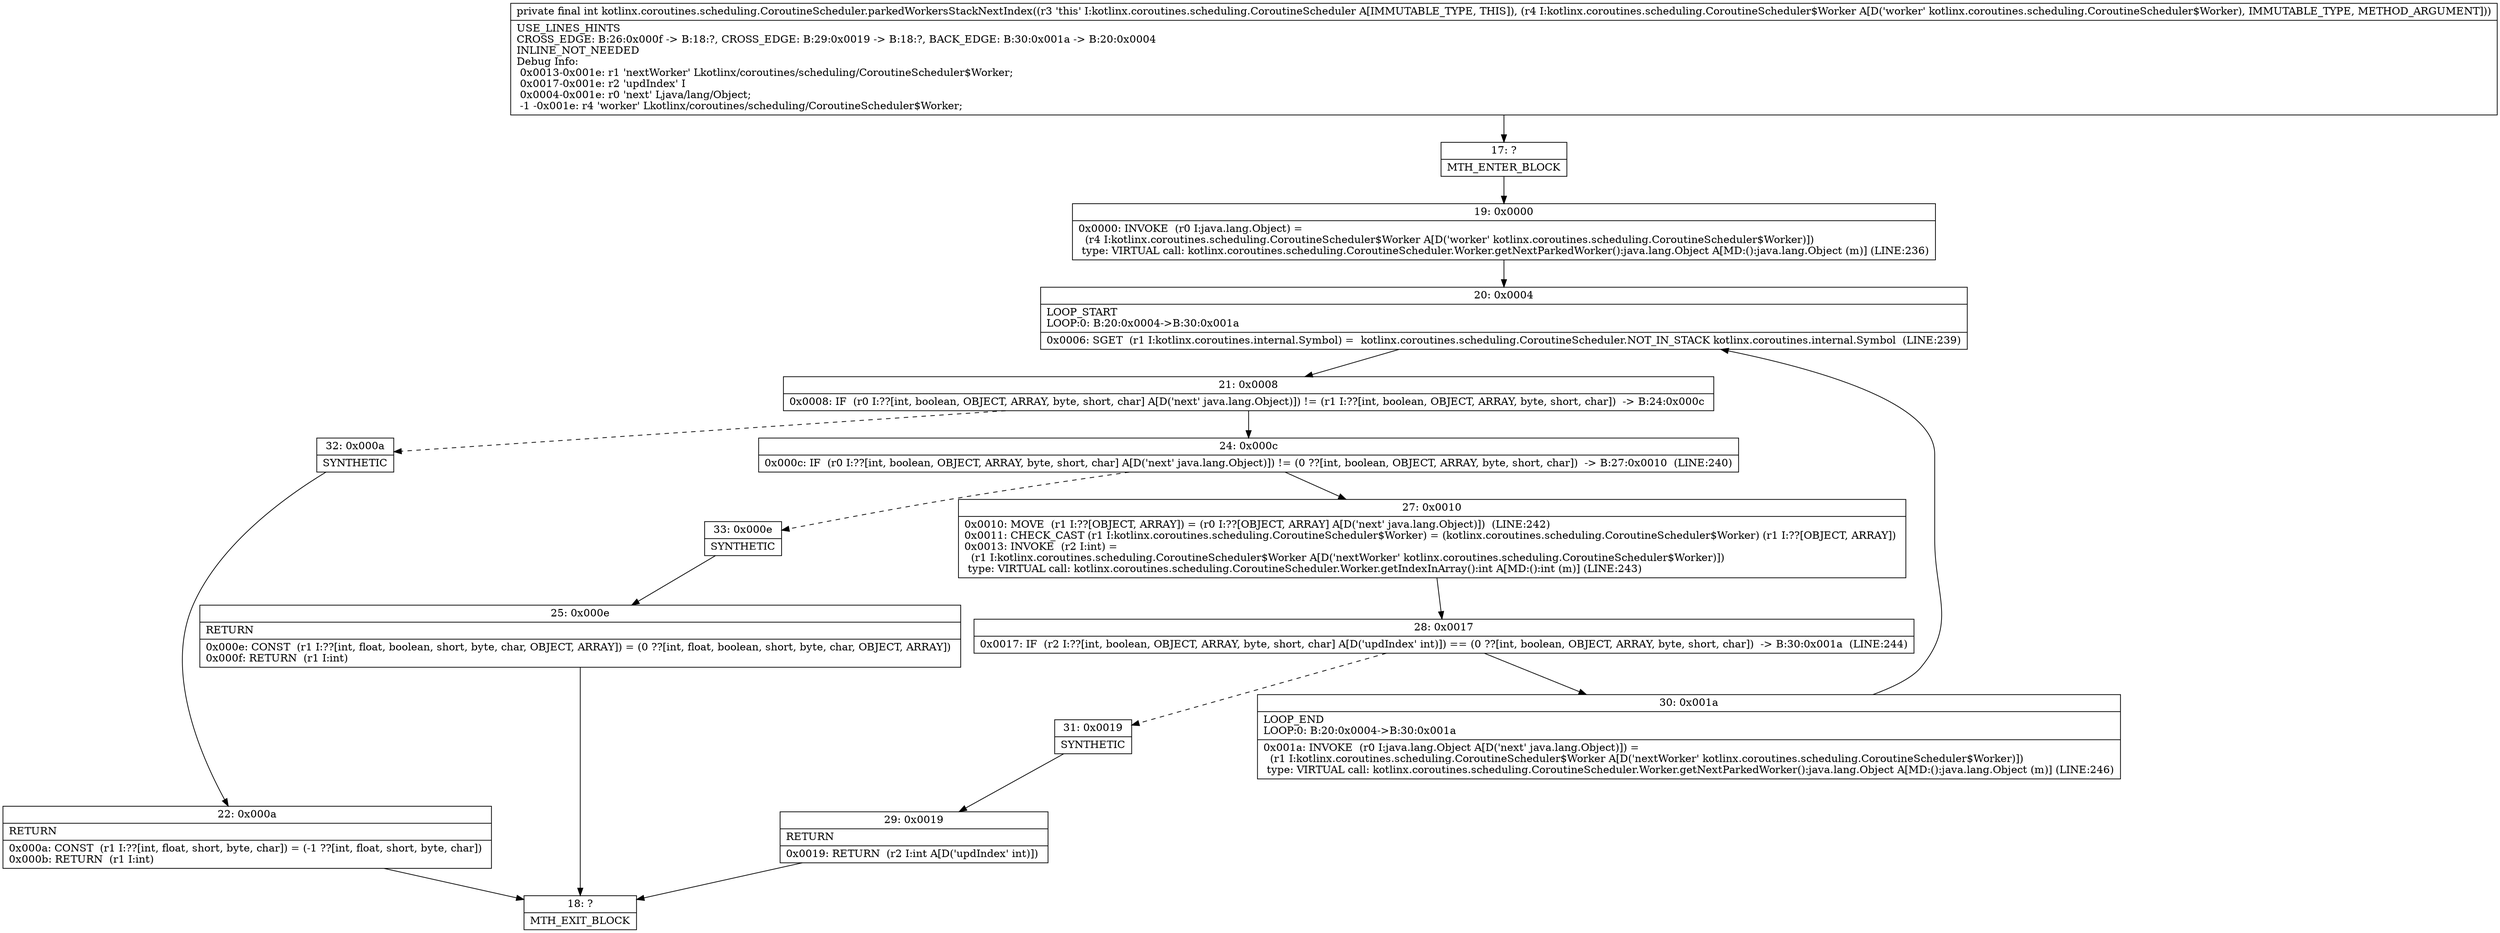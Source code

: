 digraph "CFG forkotlinx.coroutines.scheduling.CoroutineScheduler.parkedWorkersStackNextIndex(Lkotlinx\/coroutines\/scheduling\/CoroutineScheduler$Worker;)I" {
Node_17 [shape=record,label="{17\:\ ?|MTH_ENTER_BLOCK\l}"];
Node_19 [shape=record,label="{19\:\ 0x0000|0x0000: INVOKE  (r0 I:java.lang.Object) = \l  (r4 I:kotlinx.coroutines.scheduling.CoroutineScheduler$Worker A[D('worker' kotlinx.coroutines.scheduling.CoroutineScheduler$Worker)])\l type: VIRTUAL call: kotlinx.coroutines.scheduling.CoroutineScheduler.Worker.getNextParkedWorker():java.lang.Object A[MD:():java.lang.Object (m)] (LINE:236)\l}"];
Node_20 [shape=record,label="{20\:\ 0x0004|LOOP_START\lLOOP:0: B:20:0x0004\-\>B:30:0x001a\l|0x0006: SGET  (r1 I:kotlinx.coroutines.internal.Symbol) =  kotlinx.coroutines.scheduling.CoroutineScheduler.NOT_IN_STACK kotlinx.coroutines.internal.Symbol  (LINE:239)\l}"];
Node_21 [shape=record,label="{21\:\ 0x0008|0x0008: IF  (r0 I:??[int, boolean, OBJECT, ARRAY, byte, short, char] A[D('next' java.lang.Object)]) != (r1 I:??[int, boolean, OBJECT, ARRAY, byte, short, char])  \-\> B:24:0x000c \l}"];
Node_24 [shape=record,label="{24\:\ 0x000c|0x000c: IF  (r0 I:??[int, boolean, OBJECT, ARRAY, byte, short, char] A[D('next' java.lang.Object)]) != (0 ??[int, boolean, OBJECT, ARRAY, byte, short, char])  \-\> B:27:0x0010  (LINE:240)\l}"];
Node_27 [shape=record,label="{27\:\ 0x0010|0x0010: MOVE  (r1 I:??[OBJECT, ARRAY]) = (r0 I:??[OBJECT, ARRAY] A[D('next' java.lang.Object)])  (LINE:242)\l0x0011: CHECK_CAST (r1 I:kotlinx.coroutines.scheduling.CoroutineScheduler$Worker) = (kotlinx.coroutines.scheduling.CoroutineScheduler$Worker) (r1 I:??[OBJECT, ARRAY]) \l0x0013: INVOKE  (r2 I:int) = \l  (r1 I:kotlinx.coroutines.scheduling.CoroutineScheduler$Worker A[D('nextWorker' kotlinx.coroutines.scheduling.CoroutineScheduler$Worker)])\l type: VIRTUAL call: kotlinx.coroutines.scheduling.CoroutineScheduler.Worker.getIndexInArray():int A[MD:():int (m)] (LINE:243)\l}"];
Node_28 [shape=record,label="{28\:\ 0x0017|0x0017: IF  (r2 I:??[int, boolean, OBJECT, ARRAY, byte, short, char] A[D('updIndex' int)]) == (0 ??[int, boolean, OBJECT, ARRAY, byte, short, char])  \-\> B:30:0x001a  (LINE:244)\l}"];
Node_30 [shape=record,label="{30\:\ 0x001a|LOOP_END\lLOOP:0: B:20:0x0004\-\>B:30:0x001a\l|0x001a: INVOKE  (r0 I:java.lang.Object A[D('next' java.lang.Object)]) = \l  (r1 I:kotlinx.coroutines.scheduling.CoroutineScheduler$Worker A[D('nextWorker' kotlinx.coroutines.scheduling.CoroutineScheduler$Worker)])\l type: VIRTUAL call: kotlinx.coroutines.scheduling.CoroutineScheduler.Worker.getNextParkedWorker():java.lang.Object A[MD:():java.lang.Object (m)] (LINE:246)\l}"];
Node_31 [shape=record,label="{31\:\ 0x0019|SYNTHETIC\l}"];
Node_29 [shape=record,label="{29\:\ 0x0019|RETURN\l|0x0019: RETURN  (r2 I:int A[D('updIndex' int)]) \l}"];
Node_18 [shape=record,label="{18\:\ ?|MTH_EXIT_BLOCK\l}"];
Node_33 [shape=record,label="{33\:\ 0x000e|SYNTHETIC\l}"];
Node_25 [shape=record,label="{25\:\ 0x000e|RETURN\l|0x000e: CONST  (r1 I:??[int, float, boolean, short, byte, char, OBJECT, ARRAY]) = (0 ??[int, float, boolean, short, byte, char, OBJECT, ARRAY]) \l0x000f: RETURN  (r1 I:int) \l}"];
Node_32 [shape=record,label="{32\:\ 0x000a|SYNTHETIC\l}"];
Node_22 [shape=record,label="{22\:\ 0x000a|RETURN\l|0x000a: CONST  (r1 I:??[int, float, short, byte, char]) = (\-1 ??[int, float, short, byte, char]) \l0x000b: RETURN  (r1 I:int) \l}"];
MethodNode[shape=record,label="{private final int kotlinx.coroutines.scheduling.CoroutineScheduler.parkedWorkersStackNextIndex((r3 'this' I:kotlinx.coroutines.scheduling.CoroutineScheduler A[IMMUTABLE_TYPE, THIS]), (r4 I:kotlinx.coroutines.scheduling.CoroutineScheduler$Worker A[D('worker' kotlinx.coroutines.scheduling.CoroutineScheduler$Worker), IMMUTABLE_TYPE, METHOD_ARGUMENT]))  | USE_LINES_HINTS\lCROSS_EDGE: B:26:0x000f \-\> B:18:?, CROSS_EDGE: B:29:0x0019 \-\> B:18:?, BACK_EDGE: B:30:0x001a \-\> B:20:0x0004\lINLINE_NOT_NEEDED\lDebug Info:\l  0x0013\-0x001e: r1 'nextWorker' Lkotlinx\/coroutines\/scheduling\/CoroutineScheduler$Worker;\l  0x0017\-0x001e: r2 'updIndex' I\l  0x0004\-0x001e: r0 'next' Ljava\/lang\/Object;\l  \-1 \-0x001e: r4 'worker' Lkotlinx\/coroutines\/scheduling\/CoroutineScheduler$Worker;\l}"];
MethodNode -> Node_17;Node_17 -> Node_19;
Node_19 -> Node_20;
Node_20 -> Node_21;
Node_21 -> Node_24;
Node_21 -> Node_32[style=dashed];
Node_24 -> Node_27;
Node_24 -> Node_33[style=dashed];
Node_27 -> Node_28;
Node_28 -> Node_30;
Node_28 -> Node_31[style=dashed];
Node_30 -> Node_20;
Node_31 -> Node_29;
Node_29 -> Node_18;
Node_33 -> Node_25;
Node_25 -> Node_18;
Node_32 -> Node_22;
Node_22 -> Node_18;
}

